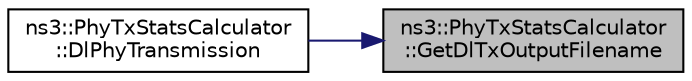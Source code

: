 digraph "ns3::PhyTxStatsCalculator::GetDlTxOutputFilename"
{
 // LATEX_PDF_SIZE
  edge [fontname="Helvetica",fontsize="10",labelfontname="Helvetica",labelfontsize="10"];
  node [fontname="Helvetica",fontsize="10",shape=record];
  rankdir="RL";
  Node1 [label="ns3::PhyTxStatsCalculator\l::GetDlTxOutputFilename",height=0.2,width=0.4,color="black", fillcolor="grey75", style="filled", fontcolor="black",tooltip="Get the name of the file where the DL TX PHY statistics will be stored."];
  Node1 -> Node2 [dir="back",color="midnightblue",fontsize="10",style="solid",fontname="Helvetica"];
  Node2 [label="ns3::PhyTxStatsCalculator\l::DlPhyTransmission",height=0.2,width=0.4,color="black", fillcolor="white", style="filled",URL="$classns3_1_1_phy_tx_stats_calculator.html#a8790d9b7bd878ba60471f56e0c892471",tooltip="Notifies the stats calculator that an downlink transmission has occurred."];
}
